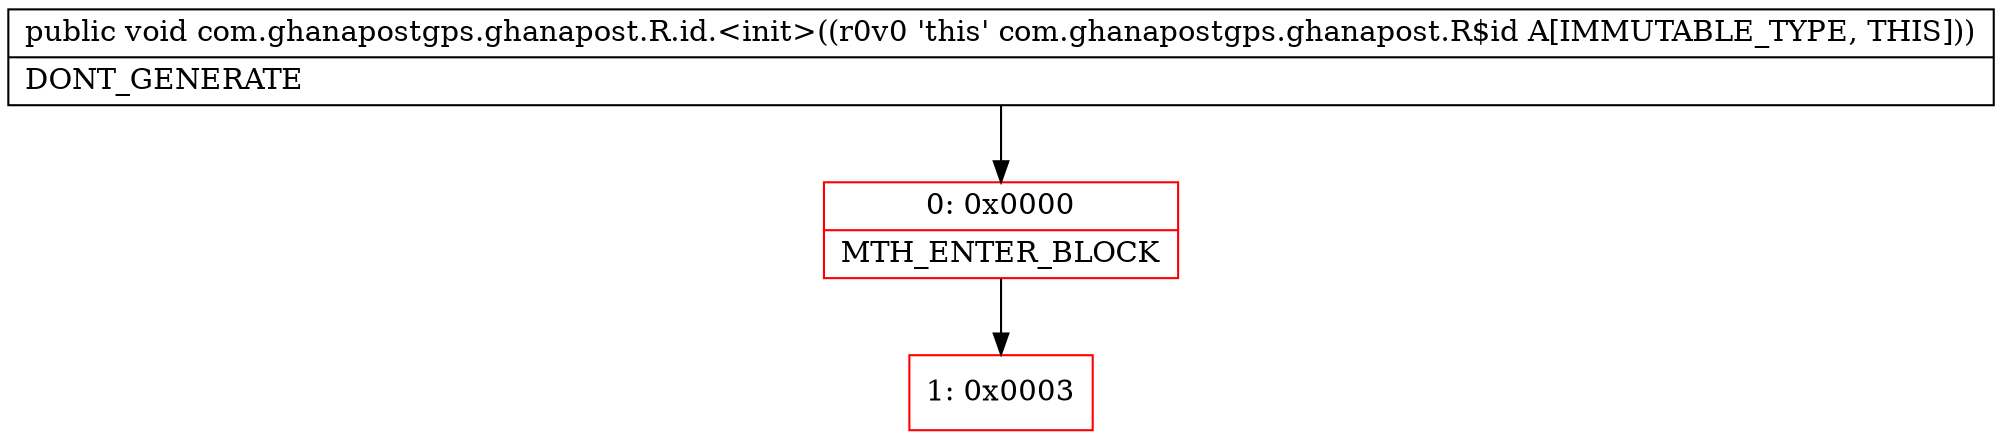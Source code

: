 digraph "CFG forcom.ghanapostgps.ghanapost.R.id.\<init\>()V" {
subgraph cluster_Region_835353145 {
label = "R(0)";
node [shape=record,color=blue];
}
Node_0 [shape=record,color=red,label="{0\:\ 0x0000|MTH_ENTER_BLOCK\l}"];
Node_1 [shape=record,color=red,label="{1\:\ 0x0003}"];
MethodNode[shape=record,label="{public void com.ghanapostgps.ghanapost.R.id.\<init\>((r0v0 'this' com.ghanapostgps.ghanapost.R$id A[IMMUTABLE_TYPE, THIS]))  | DONT_GENERATE\l}"];
MethodNode -> Node_0;
Node_0 -> Node_1;
}

